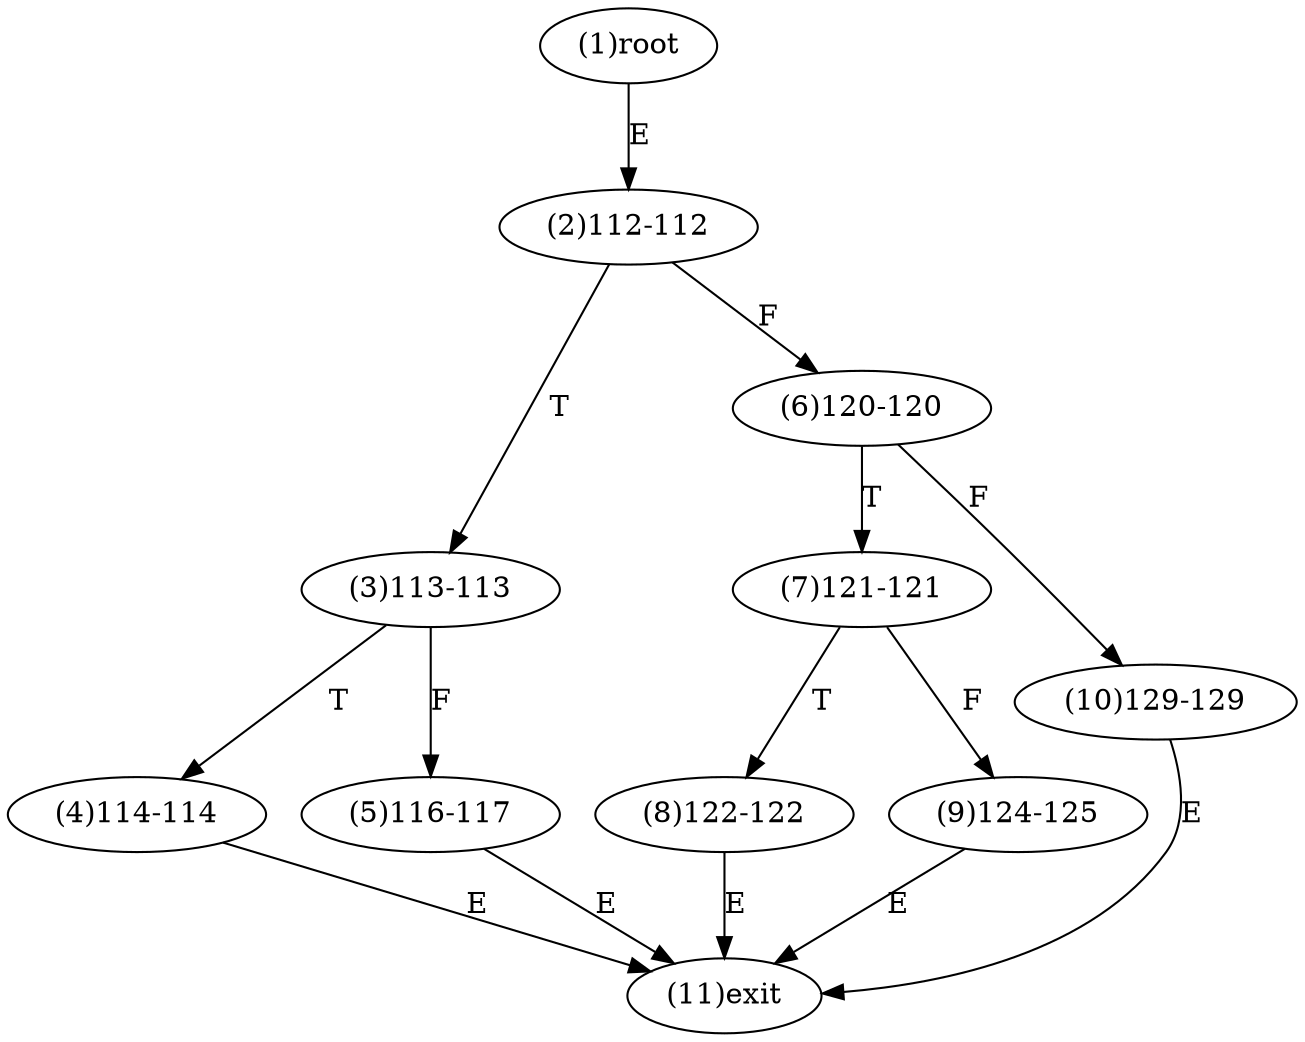 digraph "" { 
1[ label="(1)root"];
2[ label="(2)112-112"];
3[ label="(3)113-113"];
4[ label="(4)114-114"];
5[ label="(5)116-117"];
6[ label="(6)120-120"];
7[ label="(7)121-121"];
8[ label="(8)122-122"];
9[ label="(9)124-125"];
10[ label="(10)129-129"];
11[ label="(11)exit"];
1->2[ label="E"];
2->6[ label="F"];
2->3[ label="T"];
3->5[ label="F"];
3->4[ label="T"];
4->11[ label="E"];
5->11[ label="E"];
6->10[ label="F"];
6->7[ label="T"];
7->9[ label="F"];
7->8[ label="T"];
8->11[ label="E"];
9->11[ label="E"];
10->11[ label="E"];
}
